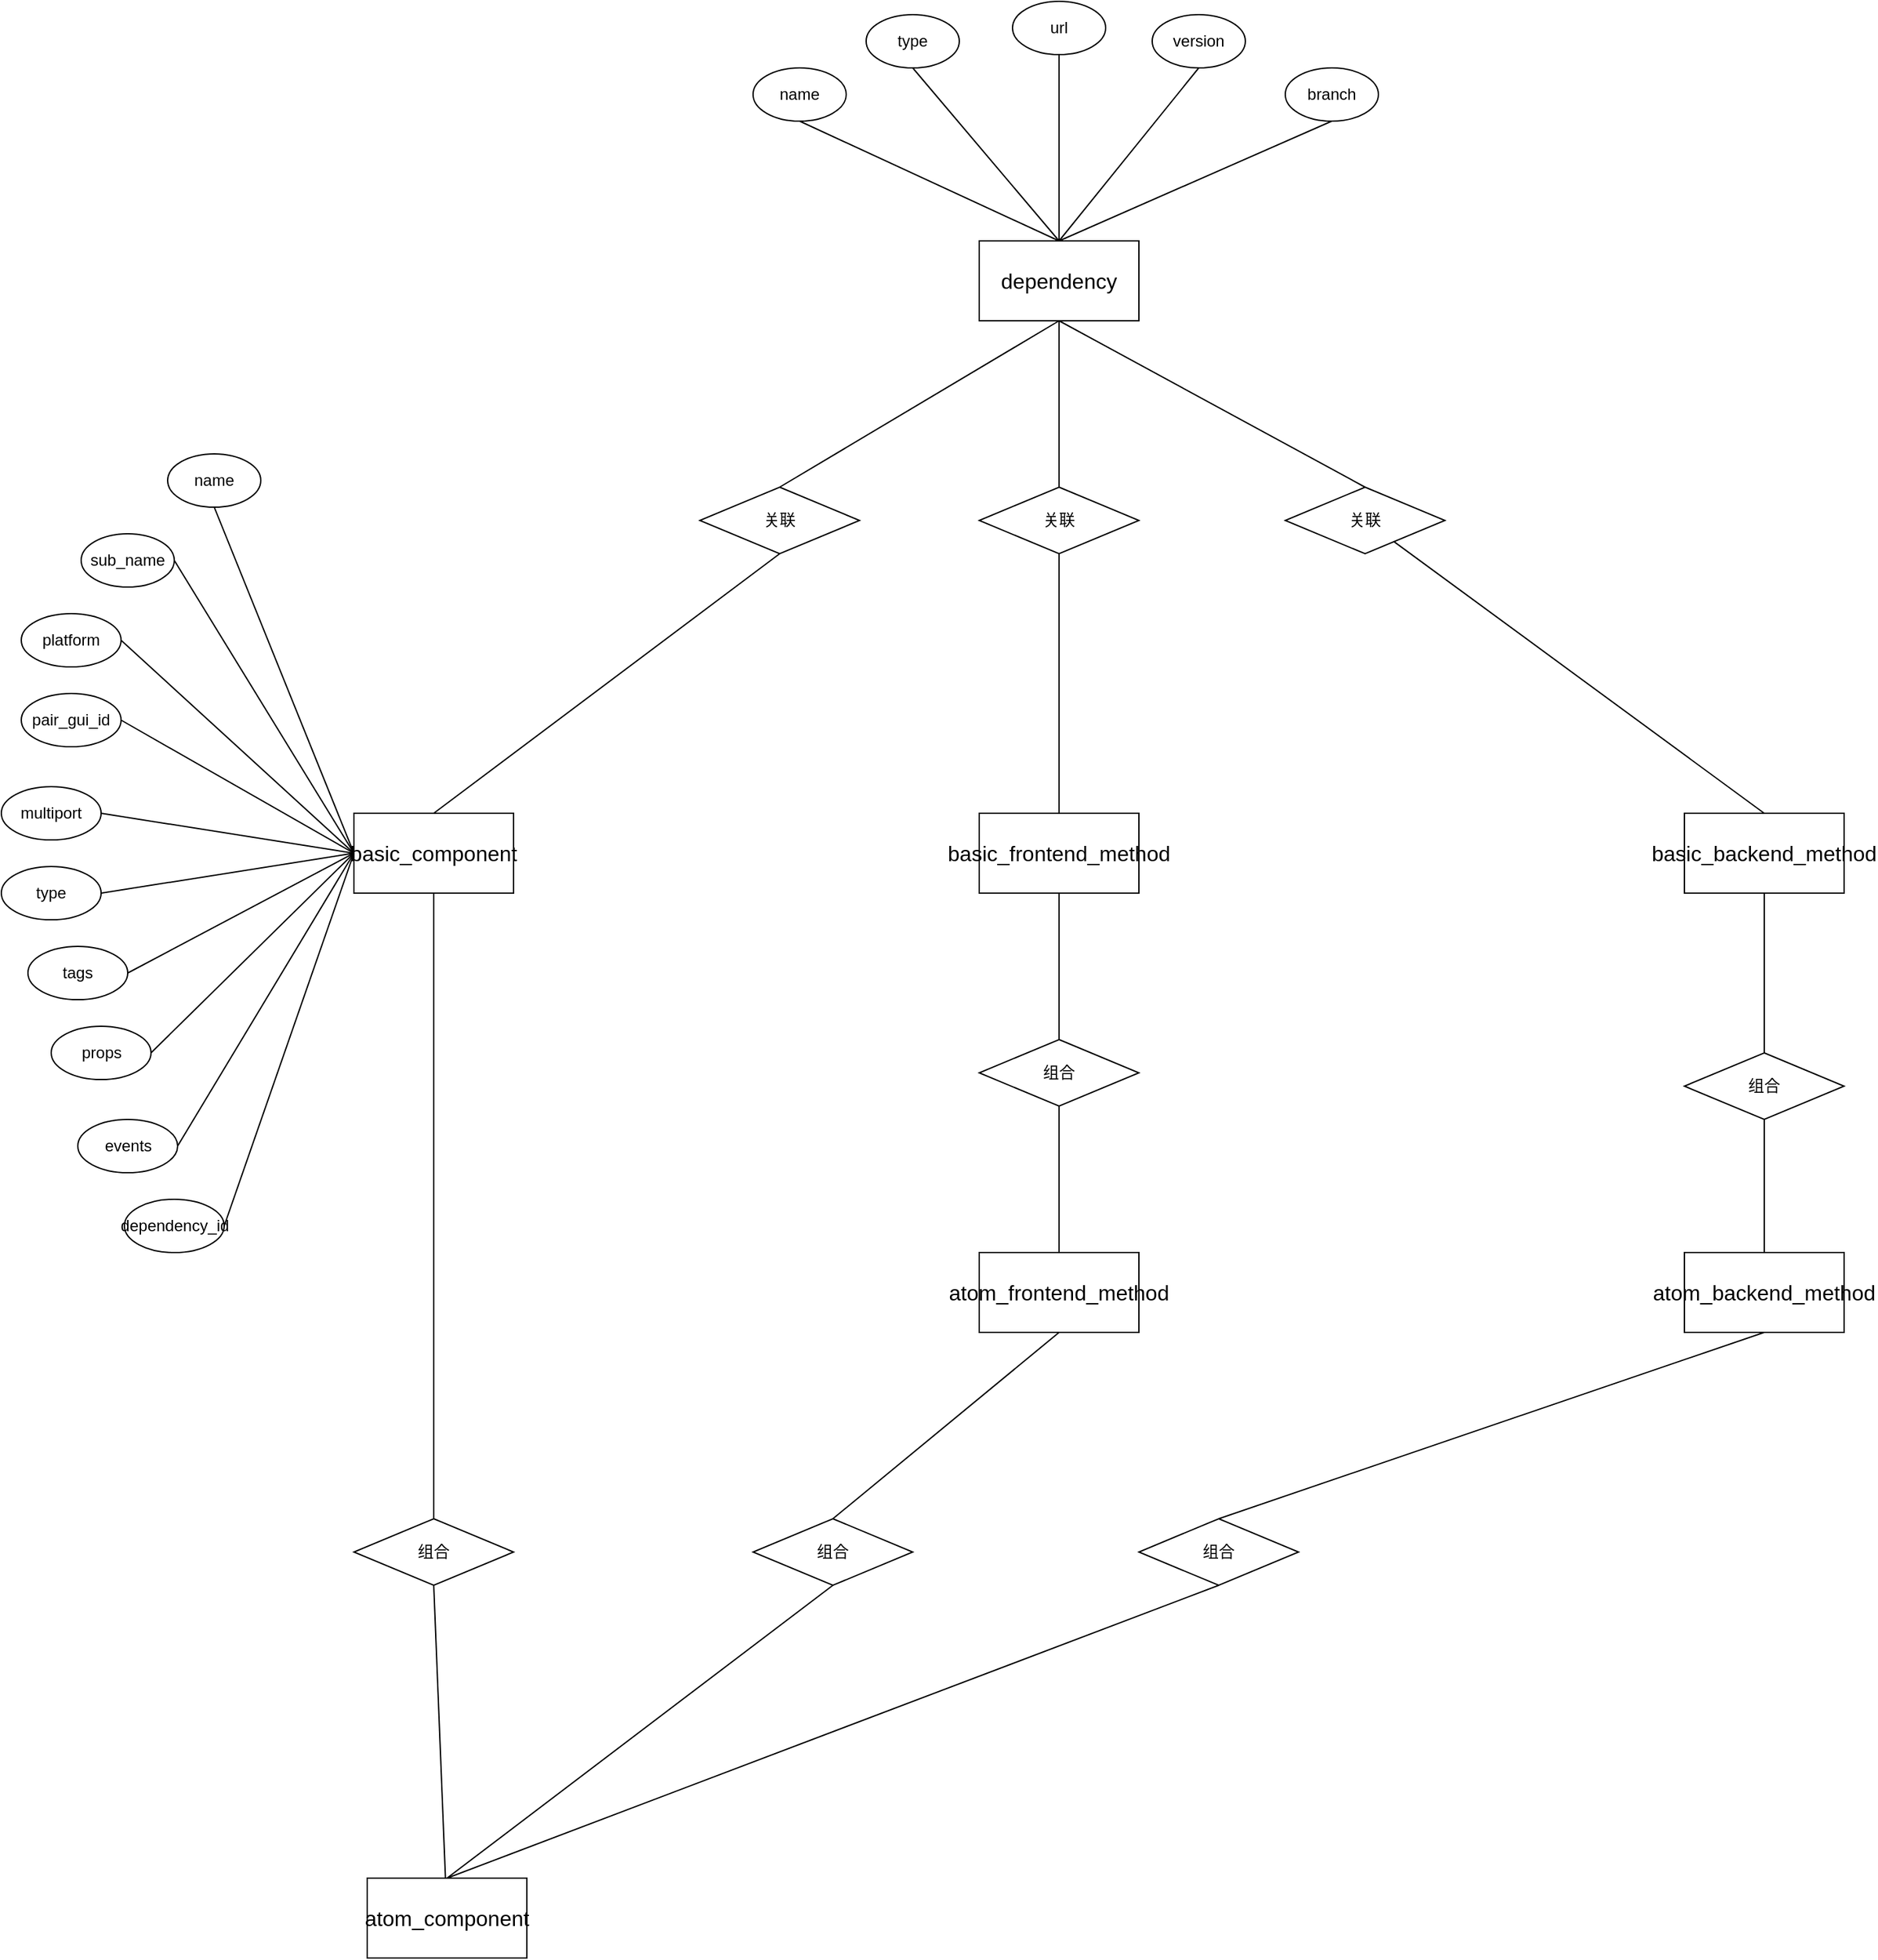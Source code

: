 <mxfile pages="1" version="11.2.9" type="github"><diagram id="z7lTt8omk_86fi-6JO_t" name="第 1 页"><mxGraphModel dx="1261" dy="819" grid="1" gridSize="10" guides="1" tooltips="1" connect="1" arrows="1" fold="1" page="1" pageScale="1" pageWidth="3300" pageHeight="4681" math="0" shadow="0"><root><mxCell id="0"/><mxCell id="1" parent="0"/><mxCell id="1T3B1WNuyMGpMK1enhCD-1" value="&lt;span&gt;&lt;div class=&quot;ql-long-6808127&quot; style=&quot;font-size: 12pt&quot;&gt;&lt;span class=&quot;ql-author-6808127&quot;&gt;dependency&lt;/span&gt;&lt;/div&gt;&lt;/span&gt;" style="rounded=0;whiteSpace=wrap;html=1;" parent="1" vertex="1"><mxGeometry x="1630" y="810" width="120" height="60" as="geometry"/></mxCell><mxCell id="iZbWSdUzm65O7ZsRkunu-4" style="rounded=0;orthogonalLoop=1;jettySize=auto;html=1;exitX=0.5;exitY=0;exitDx=0;exitDy=0;entryX=0.5;entryY=1;entryDx=0;entryDy=0;endArrow=none;endFill=0;" edge="1" parent="1" source="1T3B1WNuyMGpMK1enhCD-2" target="iZbWSdUzm65O7ZsRkunu-1"><mxGeometry relative="1" as="geometry"/></mxCell><mxCell id="iZbWSdUzm65O7ZsRkunu-23" style="edgeStyle=none;rounded=0;orthogonalLoop=1;jettySize=auto;html=1;exitX=0.5;exitY=1;exitDx=0;exitDy=0;entryX=0.5;entryY=0;entryDx=0;entryDy=0;endArrow=none;endFill=0;" edge="1" parent="1" source="1T3B1WNuyMGpMK1enhCD-2" target="iZbWSdUzm65O7ZsRkunu-10"><mxGeometry relative="1" as="geometry"/></mxCell><mxCell id="1T3B1WNuyMGpMK1enhCD-2" value="&lt;span&gt;&lt;div class=&quot;ql-long-6808127&quot; style=&quot;font-size: 12pt&quot;&gt;&lt;span&gt;basic_component&lt;/span&gt;&lt;/div&gt;&lt;/span&gt;" style="rounded=0;whiteSpace=wrap;html=1;" parent="1" vertex="1"><mxGeometry x="1160" y="1240" width="120" height="60" as="geometry"/></mxCell><mxCell id="iZbWSdUzm65O7ZsRkunu-9" style="edgeStyle=none;rounded=0;orthogonalLoop=1;jettySize=auto;html=1;exitX=0.5;exitY=0;exitDx=0;exitDy=0;endArrow=none;endFill=0;" edge="1" parent="1" source="1T3B1WNuyMGpMK1enhCD-3" target="iZbWSdUzm65O7ZsRkunu-3"><mxGeometry relative="1" as="geometry"/></mxCell><mxCell id="iZbWSdUzm65O7ZsRkunu-17" style="edgeStyle=none;rounded=0;orthogonalLoop=1;jettySize=auto;html=1;exitX=0.5;exitY=1;exitDx=0;exitDy=0;endArrow=none;endFill=0;" edge="1" parent="1" source="1T3B1WNuyMGpMK1enhCD-3" target="iZbWSdUzm65O7ZsRkunu-12"><mxGeometry relative="1" as="geometry"/></mxCell><mxCell id="1T3B1WNuyMGpMK1enhCD-3" value="&lt;span&gt;&lt;div class=&quot;ql-long-6808127&quot; style=&quot;font-size: 12pt&quot;&gt;&lt;span&gt;basic_backend_method&lt;/span&gt;&lt;/div&gt;&lt;/span&gt;" style="rounded=0;whiteSpace=wrap;html=1;" parent="1" vertex="1"><mxGeometry x="2160" y="1240" width="120" height="60" as="geometry"/></mxCell><mxCell id="1T3B1WNuyMGpMK1enhCD-4" value="&lt;span&gt;&lt;div class=&quot;ql-long-377570&quot; style=&quot;font-size: 12pt&quot;&gt;atom_componen&lt;span class=&quot;ql-author-377570&quot;&gt;t&lt;/span&gt;&lt;/div&gt;&lt;/span&gt;" style="rounded=0;whiteSpace=wrap;html=1;" parent="1" vertex="1"><mxGeometry x="1170" y="2040" width="120" height="60" as="geometry"/></mxCell><mxCell id="iZbWSdUzm65O7ZsRkunu-6" style="edgeStyle=none;rounded=0;orthogonalLoop=1;jettySize=auto;html=1;exitX=0.5;exitY=0;exitDx=0;exitDy=0;entryX=0.5;entryY=1;entryDx=0;entryDy=0;endArrow=none;endFill=0;" edge="1" parent="1" source="1T3B1WNuyMGpMK1enhCD-5" target="iZbWSdUzm65O7ZsRkunu-2"><mxGeometry relative="1" as="geometry"/></mxCell><mxCell id="iZbWSdUzm65O7ZsRkunu-15" style="edgeStyle=none;rounded=0;orthogonalLoop=1;jettySize=auto;html=1;exitX=0.5;exitY=1;exitDx=0;exitDy=0;entryX=0.5;entryY=0;entryDx=0;entryDy=0;endArrow=none;endFill=0;" edge="1" parent="1" source="1T3B1WNuyMGpMK1enhCD-5" target="iZbWSdUzm65O7ZsRkunu-11"><mxGeometry relative="1" as="geometry"/></mxCell><mxCell id="1T3B1WNuyMGpMK1enhCD-5" value="&lt;span&gt;&lt;div class=&quot;ql-long-6808127&quot; style=&quot;font-size: 12pt&quot;&gt;&lt;span&gt;basic_frontend_method&lt;/span&gt;&lt;/div&gt;&lt;/span&gt;" style="rounded=0;whiteSpace=wrap;html=1;" parent="1" vertex="1"><mxGeometry x="1630" y="1240" width="120" height="60" as="geometry"/></mxCell><mxCell id="iZbWSdUzm65O7ZsRkunu-19" style="edgeStyle=none;rounded=0;orthogonalLoop=1;jettySize=auto;html=1;exitX=0.5;exitY=1;exitDx=0;exitDy=0;entryX=0.5;entryY=0;entryDx=0;entryDy=0;endArrow=none;endFill=0;" edge="1" parent="1" source="1T3B1WNuyMGpMK1enhCD-6" target="iZbWSdUzm65O7ZsRkunu-13"><mxGeometry relative="1" as="geometry"/></mxCell><mxCell id="1T3B1WNuyMGpMK1enhCD-6" value="&lt;span&gt;&lt;div class=&quot;ql-long-377570&quot; style=&quot;font-size: 12pt&quot;&gt;&lt;span&gt;atom_frontend_method&lt;/span&gt;&lt;/div&gt;&lt;/span&gt;" style="rounded=0;whiteSpace=wrap;html=1;" parent="1" vertex="1"><mxGeometry x="1630" y="1570" width="120" height="60" as="geometry"/></mxCell><mxCell id="iZbWSdUzm65O7ZsRkunu-21" style="edgeStyle=none;rounded=0;orthogonalLoop=1;jettySize=auto;html=1;exitX=0.5;exitY=1;exitDx=0;exitDy=0;entryX=0.5;entryY=0;entryDx=0;entryDy=0;endArrow=none;endFill=0;" edge="1" parent="1" source="1T3B1WNuyMGpMK1enhCD-8" target="iZbWSdUzm65O7ZsRkunu-14"><mxGeometry relative="1" as="geometry"/></mxCell><mxCell id="1T3B1WNuyMGpMK1enhCD-8" value="&lt;span&gt;&lt;div class=&quot;ql-long-377570&quot; style=&quot;font-size: 12pt&quot;&gt;&lt;span&gt;atom_backend_method&lt;/span&gt;&lt;/div&gt;&lt;/span&gt;" style="rounded=0;whiteSpace=wrap;html=1;" parent="1" vertex="1"><mxGeometry x="2160" y="1570" width="120" height="60" as="geometry"/></mxCell><mxCell id="iZbWSdUzm65O7ZsRkunu-5" style="rounded=0;orthogonalLoop=1;jettySize=auto;html=1;exitX=0.5;exitY=0;exitDx=0;exitDy=0;endArrow=none;endFill=0;entryX=0.5;entryY=1;entryDx=0;entryDy=0;" edge="1" parent="1" source="iZbWSdUzm65O7ZsRkunu-1" target="1T3B1WNuyMGpMK1enhCD-1"><mxGeometry relative="1" as="geometry"/></mxCell><mxCell id="iZbWSdUzm65O7ZsRkunu-1" value="关联" style="rhombus;whiteSpace=wrap;html=1;" vertex="1" parent="1"><mxGeometry x="1420" y="995" width="120" height="50" as="geometry"/></mxCell><mxCell id="iZbWSdUzm65O7ZsRkunu-7" style="edgeStyle=none;rounded=0;orthogonalLoop=1;jettySize=auto;html=1;exitX=0.5;exitY=0;exitDx=0;exitDy=0;entryX=0.5;entryY=1;entryDx=0;entryDy=0;endArrow=none;endFill=0;" edge="1" parent="1" source="iZbWSdUzm65O7ZsRkunu-2" target="1T3B1WNuyMGpMK1enhCD-1"><mxGeometry relative="1" as="geometry"/></mxCell><mxCell id="iZbWSdUzm65O7ZsRkunu-2" value="关联" style="rhombus;whiteSpace=wrap;html=1;" vertex="1" parent="1"><mxGeometry x="1630" y="995" width="120" height="50" as="geometry"/></mxCell><mxCell id="iZbWSdUzm65O7ZsRkunu-8" style="edgeStyle=none;rounded=0;orthogonalLoop=1;jettySize=auto;html=1;exitX=0.5;exitY=0;exitDx=0;exitDy=0;endArrow=none;endFill=0;" edge="1" parent="1" source="iZbWSdUzm65O7ZsRkunu-3"><mxGeometry relative="1" as="geometry"><mxPoint x="1690" y="870" as="targetPoint"/></mxGeometry></mxCell><mxCell id="iZbWSdUzm65O7ZsRkunu-3" value="关联" style="rhombus;whiteSpace=wrap;html=1;" vertex="1" parent="1"><mxGeometry x="1860" y="995" width="120" height="50" as="geometry"/></mxCell><mxCell id="iZbWSdUzm65O7ZsRkunu-24" style="edgeStyle=none;rounded=0;orthogonalLoop=1;jettySize=auto;html=1;exitX=0.5;exitY=1;exitDx=0;exitDy=0;endArrow=none;endFill=0;" edge="1" parent="1" source="iZbWSdUzm65O7ZsRkunu-10" target="1T3B1WNuyMGpMK1enhCD-4"><mxGeometry relative="1" as="geometry"/></mxCell><mxCell id="iZbWSdUzm65O7ZsRkunu-10" value="组合" style="rhombus;whiteSpace=wrap;html=1;" vertex="1" parent="1"><mxGeometry x="1160" y="1770" width="120" height="50" as="geometry"/></mxCell><mxCell id="iZbWSdUzm65O7ZsRkunu-16" style="edgeStyle=none;rounded=0;orthogonalLoop=1;jettySize=auto;html=1;exitX=0.5;exitY=1;exitDx=0;exitDy=0;endArrow=none;endFill=0;" edge="1" parent="1" source="iZbWSdUzm65O7ZsRkunu-11" target="1T3B1WNuyMGpMK1enhCD-6"><mxGeometry relative="1" as="geometry"/></mxCell><mxCell id="iZbWSdUzm65O7ZsRkunu-11" value="组合" style="rhombus;whiteSpace=wrap;html=1;" vertex="1" parent="1"><mxGeometry x="1630" y="1410" width="120" height="50" as="geometry"/></mxCell><mxCell id="iZbWSdUzm65O7ZsRkunu-18" style="edgeStyle=none;rounded=0;orthogonalLoop=1;jettySize=auto;html=1;exitX=0.5;exitY=1;exitDx=0;exitDy=0;entryX=0.5;entryY=0;entryDx=0;entryDy=0;endArrow=none;endFill=0;" edge="1" parent="1" source="iZbWSdUzm65O7ZsRkunu-12" target="1T3B1WNuyMGpMK1enhCD-8"><mxGeometry relative="1" as="geometry"/></mxCell><mxCell id="iZbWSdUzm65O7ZsRkunu-12" value="组合" style="rhombus;whiteSpace=wrap;html=1;" vertex="1" parent="1"><mxGeometry x="2160" y="1420" width="120" height="50" as="geometry"/></mxCell><mxCell id="iZbWSdUzm65O7ZsRkunu-20" style="edgeStyle=none;rounded=0;orthogonalLoop=1;jettySize=auto;html=1;exitX=0.5;exitY=1;exitDx=0;exitDy=0;entryX=0.5;entryY=0;entryDx=0;entryDy=0;endArrow=none;endFill=0;" edge="1" parent="1" source="iZbWSdUzm65O7ZsRkunu-13" target="1T3B1WNuyMGpMK1enhCD-4"><mxGeometry relative="1" as="geometry"/></mxCell><mxCell id="iZbWSdUzm65O7ZsRkunu-13" value="组合" style="rhombus;whiteSpace=wrap;html=1;" vertex="1" parent="1"><mxGeometry x="1460" y="1770" width="120" height="50" as="geometry"/></mxCell><mxCell id="iZbWSdUzm65O7ZsRkunu-22" style="edgeStyle=none;rounded=0;orthogonalLoop=1;jettySize=auto;html=1;exitX=0.5;exitY=1;exitDx=0;exitDy=0;entryX=0.5;entryY=0;entryDx=0;entryDy=0;endArrow=none;endFill=0;" edge="1" parent="1" source="iZbWSdUzm65O7ZsRkunu-14" target="1T3B1WNuyMGpMK1enhCD-4"><mxGeometry relative="1" as="geometry"/></mxCell><mxCell id="iZbWSdUzm65O7ZsRkunu-14" value="组合" style="rhombus;whiteSpace=wrap;html=1;" vertex="1" parent="1"><mxGeometry x="1750" y="1770" width="120" height="50" as="geometry"/></mxCell><mxCell id="iZbWSdUzm65O7ZsRkunu-30" style="edgeStyle=none;rounded=0;orthogonalLoop=1;jettySize=auto;html=1;exitX=0.5;exitY=1;exitDx=0;exitDy=0;entryX=0.5;entryY=0;entryDx=0;entryDy=0;endArrow=none;endFill=0;" edge="1" parent="1" source="iZbWSdUzm65O7ZsRkunu-25" target="1T3B1WNuyMGpMK1enhCD-1"><mxGeometry relative="1" as="geometry"/></mxCell><mxCell id="iZbWSdUzm65O7ZsRkunu-25" value="name" style="ellipse;whiteSpace=wrap;html=1;" vertex="1" parent="1"><mxGeometry x="1460" y="680" width="70" height="40" as="geometry"/></mxCell><mxCell id="iZbWSdUzm65O7ZsRkunu-31" style="edgeStyle=none;rounded=0;orthogonalLoop=1;jettySize=auto;html=1;exitX=0.5;exitY=1;exitDx=0;exitDy=0;endArrow=none;endFill=0;" edge="1" parent="1" source="iZbWSdUzm65O7ZsRkunu-26"><mxGeometry relative="1" as="geometry"><mxPoint x="1690" y="810" as="targetPoint"/></mxGeometry></mxCell><mxCell id="iZbWSdUzm65O7ZsRkunu-26" value="type" style="ellipse;whiteSpace=wrap;html=1;" vertex="1" parent="1"><mxGeometry x="1545" y="640" width="70" height="40" as="geometry"/></mxCell><mxCell id="iZbWSdUzm65O7ZsRkunu-32" style="edgeStyle=none;rounded=0;orthogonalLoop=1;jettySize=auto;html=1;exitX=0.5;exitY=1;exitDx=0;exitDy=0;endArrow=none;endFill=0;" edge="1" parent="1" source="iZbWSdUzm65O7ZsRkunu-27"><mxGeometry relative="1" as="geometry"><mxPoint x="1690" y="810" as="targetPoint"/></mxGeometry></mxCell><mxCell id="iZbWSdUzm65O7ZsRkunu-27" value="url" style="ellipse;whiteSpace=wrap;html=1;" vertex="1" parent="1"><mxGeometry x="1655" y="630" width="70" height="40" as="geometry"/></mxCell><mxCell id="iZbWSdUzm65O7ZsRkunu-33" style="edgeStyle=none;rounded=0;orthogonalLoop=1;jettySize=auto;html=1;exitX=0.5;exitY=1;exitDx=0;exitDy=0;endArrow=none;endFill=0;" edge="1" parent="1" source="iZbWSdUzm65O7ZsRkunu-28"><mxGeometry relative="1" as="geometry"><mxPoint x="1690" y="810" as="targetPoint"/></mxGeometry></mxCell><mxCell id="iZbWSdUzm65O7ZsRkunu-28" value="version" style="ellipse;whiteSpace=wrap;html=1;" vertex="1" parent="1"><mxGeometry x="1760" y="640" width="70" height="40" as="geometry"/></mxCell><mxCell id="iZbWSdUzm65O7ZsRkunu-34" style="edgeStyle=none;rounded=0;orthogonalLoop=1;jettySize=auto;html=1;exitX=0.5;exitY=1;exitDx=0;exitDy=0;entryX=0.5;entryY=0;entryDx=0;entryDy=0;endArrow=none;endFill=0;" edge="1" parent="1" source="iZbWSdUzm65O7ZsRkunu-29" target="1T3B1WNuyMGpMK1enhCD-1"><mxGeometry relative="1" as="geometry"/></mxCell><mxCell id="iZbWSdUzm65O7ZsRkunu-29" value="&lt;span&gt;branch&lt;/span&gt;" style="ellipse;whiteSpace=wrap;html=1;" vertex="1" parent="1"><mxGeometry x="1860" y="680" width="70" height="40" as="geometry"/></mxCell><mxCell id="iZbWSdUzm65O7ZsRkunu-46" style="edgeStyle=none;rounded=0;orthogonalLoop=1;jettySize=auto;html=1;exitX=0.5;exitY=1;exitDx=0;exitDy=0;entryX=0;entryY=0.5;entryDx=0;entryDy=0;endArrow=none;endFill=0;" edge="1" parent="1" source="iZbWSdUzm65O7ZsRkunu-35" target="1T3B1WNuyMGpMK1enhCD-2"><mxGeometry relative="1" as="geometry"/></mxCell><mxCell id="iZbWSdUzm65O7ZsRkunu-35" value="name" style="ellipse;whiteSpace=wrap;html=1;" vertex="1" parent="1"><mxGeometry x="1020" y="970" width="70" height="40" as="geometry"/></mxCell><mxCell id="iZbWSdUzm65O7ZsRkunu-47" style="edgeStyle=none;rounded=0;orthogonalLoop=1;jettySize=auto;html=1;exitX=1;exitY=0.5;exitDx=0;exitDy=0;entryX=0;entryY=0.5;entryDx=0;entryDy=0;endArrow=none;endFill=0;" edge="1" parent="1" source="iZbWSdUzm65O7ZsRkunu-36" target="1T3B1WNuyMGpMK1enhCD-2"><mxGeometry relative="1" as="geometry"/></mxCell><mxCell id="iZbWSdUzm65O7ZsRkunu-36" value="sub_name" style="ellipse;whiteSpace=wrap;html=1;" vertex="1" parent="1"><mxGeometry x="955" y="1030" width="70" height="40" as="geometry"/></mxCell><mxCell id="iZbWSdUzm65O7ZsRkunu-48" style="edgeStyle=none;rounded=0;orthogonalLoop=1;jettySize=auto;html=1;exitX=1;exitY=0.5;exitDx=0;exitDy=0;entryX=0;entryY=0.5;entryDx=0;entryDy=0;endArrow=none;endFill=0;" edge="1" parent="1" source="iZbWSdUzm65O7ZsRkunu-37" target="1T3B1WNuyMGpMK1enhCD-2"><mxGeometry relative="1" as="geometry"/></mxCell><mxCell id="iZbWSdUzm65O7ZsRkunu-37" value="&lt;span&gt;platform&lt;/span&gt;" style="ellipse;whiteSpace=wrap;html=1;" vertex="1" parent="1"><mxGeometry x="910" y="1090" width="75" height="40" as="geometry"/></mxCell><mxCell id="iZbWSdUzm65O7ZsRkunu-49" style="edgeStyle=none;rounded=0;orthogonalLoop=1;jettySize=auto;html=1;exitX=1;exitY=0.5;exitDx=0;exitDy=0;endArrow=none;endFill=0;" edge="1" parent="1" source="iZbWSdUzm65O7ZsRkunu-38"><mxGeometry relative="1" as="geometry"><mxPoint x="1160" y="1270" as="targetPoint"/></mxGeometry></mxCell><mxCell id="iZbWSdUzm65O7ZsRkunu-38" value="&lt;span&gt;pair_gui_id&lt;/span&gt;" style="ellipse;whiteSpace=wrap;html=1;" vertex="1" parent="1"><mxGeometry x="910" y="1150" width="75" height="40" as="geometry"/></mxCell><mxCell id="iZbWSdUzm65O7ZsRkunu-50" style="edgeStyle=none;rounded=0;orthogonalLoop=1;jettySize=auto;html=1;exitX=1;exitY=0.5;exitDx=0;exitDy=0;entryX=0;entryY=0.5;entryDx=0;entryDy=0;endArrow=none;endFill=0;" edge="1" parent="1" source="iZbWSdUzm65O7ZsRkunu-39" target="1T3B1WNuyMGpMK1enhCD-2"><mxGeometry relative="1" as="geometry"/></mxCell><mxCell id="iZbWSdUzm65O7ZsRkunu-39" value="&lt;span&gt;multiport&lt;/span&gt;" style="ellipse;whiteSpace=wrap;html=1;" vertex="1" parent="1"><mxGeometry x="895" y="1220" width="75" height="40" as="geometry"/></mxCell><mxCell id="iZbWSdUzm65O7ZsRkunu-51" style="edgeStyle=none;rounded=0;orthogonalLoop=1;jettySize=auto;html=1;exitX=1;exitY=0.5;exitDx=0;exitDy=0;entryX=0;entryY=0.5;entryDx=0;entryDy=0;endArrow=none;endFill=0;" edge="1" parent="1" source="iZbWSdUzm65O7ZsRkunu-40" target="1T3B1WNuyMGpMK1enhCD-2"><mxGeometry relative="1" as="geometry"/></mxCell><mxCell id="iZbWSdUzm65O7ZsRkunu-40" value="type" style="ellipse;whiteSpace=wrap;html=1;" vertex="1" parent="1"><mxGeometry x="895" y="1280" width="75" height="40" as="geometry"/></mxCell><mxCell id="iZbWSdUzm65O7ZsRkunu-52" style="edgeStyle=none;rounded=0;orthogonalLoop=1;jettySize=auto;html=1;exitX=1;exitY=0.5;exitDx=0;exitDy=0;entryX=0;entryY=0.5;entryDx=0;entryDy=0;endArrow=none;endFill=0;" edge="1" parent="1" source="iZbWSdUzm65O7ZsRkunu-42" target="1T3B1WNuyMGpMK1enhCD-2"><mxGeometry relative="1" as="geometry"/></mxCell><mxCell id="iZbWSdUzm65O7ZsRkunu-42" value="tags" style="ellipse;whiteSpace=wrap;html=1;" vertex="1" parent="1"><mxGeometry x="915" y="1340" width="75" height="40" as="geometry"/></mxCell><mxCell id="iZbWSdUzm65O7ZsRkunu-53" style="edgeStyle=none;rounded=0;orthogonalLoop=1;jettySize=auto;html=1;exitX=1;exitY=0.5;exitDx=0;exitDy=0;entryX=0;entryY=0.5;entryDx=0;entryDy=0;endArrow=none;endFill=0;" edge="1" parent="1" source="iZbWSdUzm65O7ZsRkunu-43" target="1T3B1WNuyMGpMK1enhCD-2"><mxGeometry relative="1" as="geometry"/></mxCell><mxCell id="iZbWSdUzm65O7ZsRkunu-43" value="props" style="ellipse;whiteSpace=wrap;html=1;" vertex="1" parent="1"><mxGeometry x="932.5" y="1400" width="75" height="40" as="geometry"/></mxCell><mxCell id="iZbWSdUzm65O7ZsRkunu-54" style="edgeStyle=none;rounded=0;orthogonalLoop=1;jettySize=auto;html=1;exitX=1;exitY=0.5;exitDx=0;exitDy=0;entryX=0;entryY=0.5;entryDx=0;entryDy=0;endArrow=none;endFill=0;" edge="1" parent="1" source="iZbWSdUzm65O7ZsRkunu-44" target="1T3B1WNuyMGpMK1enhCD-2"><mxGeometry relative="1" as="geometry"/></mxCell><mxCell id="iZbWSdUzm65O7ZsRkunu-44" value="events" style="ellipse;whiteSpace=wrap;html=1;" vertex="1" parent="1"><mxGeometry x="952.5" y="1470" width="75" height="40" as="geometry"/></mxCell><mxCell id="iZbWSdUzm65O7ZsRkunu-55" style="edgeStyle=none;rounded=0;orthogonalLoop=1;jettySize=auto;html=1;exitX=1;exitY=0.5;exitDx=0;exitDy=0;entryX=0;entryY=0.5;entryDx=0;entryDy=0;endArrow=none;endFill=0;" edge="1" parent="1" source="iZbWSdUzm65O7ZsRkunu-45" target="1T3B1WNuyMGpMK1enhCD-2"><mxGeometry relative="1" as="geometry"/></mxCell><mxCell id="iZbWSdUzm65O7ZsRkunu-45" value="&lt;span&gt;dependency_id&lt;/span&gt;" style="ellipse;whiteSpace=wrap;html=1;" vertex="1" parent="1"><mxGeometry x="987.5" y="1530" width="75" height="40" as="geometry"/></mxCell></root></mxGraphModel></diagram></mxfile>